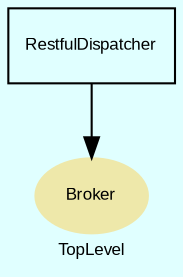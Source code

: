 digraph TopLevel {
    compound = true
    bgcolor = lightcyan1
    fontname = Arial
    fontsize = 8
    label = "TopLevel"
    node [
        fontname = Arial,
        fontsize = 8,
        color = black
    ]

    Broker [
        fontcolor = black,
        URL = "classes/Broker.html",
        shape = ellipse,
        color = palegoldenrod,
        style = filled,
        label = "Broker"
    ]

    RestfulDispatcher [
        URL = "classes/RestfulDispatcher.html",
        shape = box,
        label = "RestfulDispatcher"
    ]

    RestfulDispatcher -> Broker [

    ]

}

